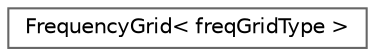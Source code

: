 digraph "Graphical Class Hierarchy"
{
 // INTERACTIVE_SVG=YES
 // LATEX_PDF_SIZE
  bgcolor="transparent";
  edge [fontname=Helvetica,fontsize=10,labelfontname=Helvetica,labelfontsize=10];
  node [fontname=Helvetica,fontsize=10,shape=box,height=0.2,width=0.4];
  rankdir="LR";
  Node0 [id="Node000000",label="FrequencyGrid\< freqGridType \>",height=0.2,width=0.4,color="grey40", fillcolor="white", style="filled",URL="$d3/db4/classFrequencyGrid.html",tooltip=" "];
}
